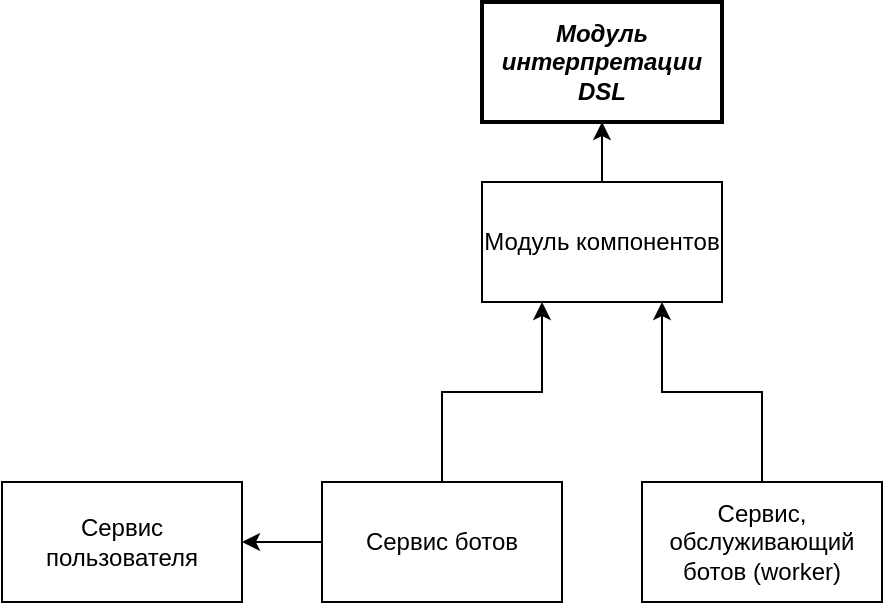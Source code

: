 <mxfile version="24.5.2" type="device" pages="3">
  <diagram name="модульная структура серверной части" id="wd3JTw_-iUPhZEDqdR7K">
    <mxGraphModel dx="1434" dy="791" grid="1" gridSize="10" guides="1" tooltips="1" connect="1" arrows="1" fold="1" page="1" pageScale="1" pageWidth="827" pageHeight="1169" math="0" shadow="0">
      <root>
        <mxCell id="0" />
        <mxCell id="1" parent="0" />
        <mxCell id="bEOkkp5AiUIgxh25hnBp-1" value="Сервис пользователя" style="rounded=0;whiteSpace=wrap;html=1;" parent="1" vertex="1">
          <mxGeometry x="160" y="270" width="120" height="60" as="geometry" />
        </mxCell>
        <mxCell id="bEOkkp5AiUIgxh25hnBp-3" style="edgeStyle=orthogonalEdgeStyle;rounded=0;orthogonalLoop=1;jettySize=auto;html=1;exitX=0;exitY=0.5;exitDx=0;exitDy=0;entryX=1;entryY=0.5;entryDx=0;entryDy=0;" parent="1" source="bEOkkp5AiUIgxh25hnBp-2" target="bEOkkp5AiUIgxh25hnBp-1" edge="1">
          <mxGeometry relative="1" as="geometry" />
        </mxCell>
        <mxCell id="bEOkkp5AiUIgxh25hnBp-7" style="edgeStyle=orthogonalEdgeStyle;rounded=0;orthogonalLoop=1;jettySize=auto;html=1;exitX=0.5;exitY=0;exitDx=0;exitDy=0;entryX=0.25;entryY=1;entryDx=0;entryDy=0;" parent="1" source="bEOkkp5AiUIgxh25hnBp-2" target="bEOkkp5AiUIgxh25hnBp-6" edge="1">
          <mxGeometry relative="1" as="geometry" />
        </mxCell>
        <mxCell id="bEOkkp5AiUIgxh25hnBp-2" value="Сервис ботов" style="rounded=0;whiteSpace=wrap;html=1;" parent="1" vertex="1">
          <mxGeometry x="320" y="270" width="120" height="60" as="geometry" />
        </mxCell>
        <mxCell id="bEOkkp5AiUIgxh25hnBp-8" style="edgeStyle=orthogonalEdgeStyle;rounded=0;orthogonalLoop=1;jettySize=auto;html=1;exitX=0.5;exitY=0;exitDx=0;exitDy=0;entryX=0.75;entryY=1;entryDx=0;entryDy=0;" parent="1" source="bEOkkp5AiUIgxh25hnBp-4" target="bEOkkp5AiUIgxh25hnBp-6" edge="1">
          <mxGeometry relative="1" as="geometry" />
        </mxCell>
        <mxCell id="bEOkkp5AiUIgxh25hnBp-4" value="Сервис, обслуживающий ботов (worker)" style="rounded=0;whiteSpace=wrap;html=1;" parent="1" vertex="1">
          <mxGeometry x="480" y="270" width="120" height="60" as="geometry" />
        </mxCell>
        <mxCell id="bEOkkp5AiUIgxh25hnBp-6" value="Модуль компонентов" style="rounded=0;whiteSpace=wrap;html=1;" parent="1" vertex="1">
          <mxGeometry x="400" y="120" width="120" height="60" as="geometry" />
        </mxCell>
        <mxCell id="bEOkkp5AiUIgxh25hnBp-11" style="edgeStyle=orthogonalEdgeStyle;rounded=0;orthogonalLoop=1;jettySize=auto;html=1;exitX=0.5;exitY=1;exitDx=0;exitDy=0;entryX=0.5;entryY=0;entryDx=0;entryDy=0;startArrow=classic;startFill=1;endArrow=none;endFill=0;" parent="1" source="bEOkkp5AiUIgxh25hnBp-9" target="bEOkkp5AiUIgxh25hnBp-6" edge="1">
          <mxGeometry relative="1" as="geometry" />
        </mxCell>
        <mxCell id="bEOkkp5AiUIgxh25hnBp-9" value="&lt;b&gt;&lt;i&gt;Модуль интерпретации DSL&lt;/i&gt;&lt;/b&gt;" style="rounded=0;whiteSpace=wrap;html=1;strokeWidth=2;shadow=0;shadowBlur=5;" parent="1" vertex="1">
          <mxGeometry x="400" y="30" width="120" height="60" as="geometry" />
        </mxCell>
      </root>
    </mxGraphModel>
  </diagram>
  <diagram id="EWUNhMLrToI4P4ATNzyr" name="интерпретатор">
    <mxGraphModel dx="1434" dy="791" grid="1" gridSize="10" guides="1" tooltips="1" connect="1" arrows="1" fold="1" page="1" pageScale="1" pageWidth="827" pageHeight="1169" math="0" shadow="0">
      <root>
        <mxCell id="0" />
        <mxCell id="1" parent="0" />
        <mxCell id="eo1MuuTuOxcsI09xDgh6-1" style="rounded=0;orthogonalLoop=1;jettySize=auto;html=1;exitX=0.5;exitY=1;exitDx=0;exitDy=0;entryX=0.045;entryY=0.009;entryDx=0;entryDy=0;startArrow=classic;startFill=1;entryPerimeter=0;" edge="1" parent="1" source="eo1MuuTuOxcsI09xDgh6-2" target="eo1MuuTuOxcsI09xDgh6-11">
          <mxGeometry relative="1" as="geometry" />
        </mxCell>
        <mxCell id="eo1MuuTuOxcsI09xDgh6-2" value="Лексический анализатор" style="rounded=0;whiteSpace=wrap;html=1;" vertex="1" parent="1">
          <mxGeometry x="128" y="190" width="120" height="60" as="geometry" />
        </mxCell>
        <mxCell id="eo1MuuTuOxcsI09xDgh6-3" value="" style="endArrow=classic;html=1;rounded=0;entryX=0;entryY=0.5;entryDx=0;entryDy=0;" edge="1" parent="1" target="eo1MuuTuOxcsI09xDgh6-2">
          <mxGeometry width="50" height="50" relative="1" as="geometry">
            <mxPoint x="28" y="220" as="sourcePoint" />
            <mxPoint x="78" y="190" as="targetPoint" />
          </mxGeometry>
        </mxCell>
        <mxCell id="eo1MuuTuOxcsI09xDgh6-4" value="Исходный код" style="text;html=1;align=center;verticalAlign=middle;resizable=0;points=[];autosize=1;strokeColor=none;fillColor=none;" vertex="1" parent="1">
          <mxGeometry x="18" y="190" width="100" height="30" as="geometry" />
        </mxCell>
        <mxCell id="eo1MuuTuOxcsI09xDgh6-5" value="" style="edgeStyle=orthogonalEdgeStyle;rounded=0;orthogonalLoop=1;jettySize=auto;html=1;exitX=1;exitY=0.5;exitDx=0;exitDy=0;" edge="1" parent="1" source="eo1MuuTuOxcsI09xDgh6-6" target="eo1MuuTuOxcsI09xDgh6-13">
          <mxGeometry relative="1" as="geometry">
            <mxPoint x="530" y="220" as="sourcePoint" />
          </mxGeometry>
        </mxCell>
        <mxCell id="eo1MuuTuOxcsI09xDgh6-6" value="Синтаксический анализатор" style="rounded=0;whiteSpace=wrap;html=1;" vertex="1" parent="1">
          <mxGeometry x="348" y="190" width="120" height="60" as="geometry" />
        </mxCell>
        <mxCell id="eo1MuuTuOxcsI09xDgh6-7" value="" style="endArrow=classic;html=1;rounded=0;exitX=1;exitY=0.25;exitDx=0;exitDy=0;entryX=0;entryY=0.25;entryDx=0;entryDy=0;" edge="1" parent="1" source="eo1MuuTuOxcsI09xDgh6-2" target="eo1MuuTuOxcsI09xDgh6-6">
          <mxGeometry width="50" height="50" relative="1" as="geometry">
            <mxPoint x="318" y="280" as="sourcePoint" />
            <mxPoint x="368" y="230" as="targetPoint" />
          </mxGeometry>
        </mxCell>
        <mxCell id="eo1MuuTuOxcsI09xDgh6-8" value="Токен" style="text;html=1;align=center;verticalAlign=middle;resizable=0;points=[];autosize=1;strokeColor=none;fillColor=none;" vertex="1" parent="1">
          <mxGeometry x="268" y="176" width="60" height="30" as="geometry" />
        </mxCell>
        <mxCell id="eo1MuuTuOxcsI09xDgh6-9" value="" style="endArrow=classic;html=1;rounded=0;exitX=0;exitY=0.75;exitDx=0;exitDy=0;entryX=1;entryY=0.75;entryDx=0;entryDy=0;" edge="1" parent="1" source="eo1MuuTuOxcsI09xDgh6-6" target="eo1MuuTuOxcsI09xDgh6-2">
          <mxGeometry width="50" height="50" relative="1" as="geometry">
            <mxPoint x="378" y="310" as="sourcePoint" />
            <mxPoint x="428" y="260" as="targetPoint" />
          </mxGeometry>
        </mxCell>
        <mxCell id="eo1MuuTuOxcsI09xDgh6-10" value="Запрос токена" style="text;html=1;align=center;verticalAlign=middle;resizable=0;points=[];autosize=1;strokeColor=none;fillColor=none;" vertex="1" parent="1">
          <mxGeometry x="248" y="238" width="100" height="30" as="geometry" />
        </mxCell>
        <mxCell id="eo1MuuTuOxcsI09xDgh6-11" value="Таблица символов" style="rounded=0;whiteSpace=wrap;html=1;" vertex="1" parent="1">
          <mxGeometry x="160" y="340" width="640" height="60" as="geometry" />
        </mxCell>
        <mxCell id="eo1MuuTuOxcsI09xDgh6-12" style="edgeStyle=orthogonalEdgeStyle;rounded=0;orthogonalLoop=1;jettySize=auto;html=1;exitX=1;exitY=0.5;exitDx=0;exitDy=0;" edge="1" parent="1" source="eo1MuuTuOxcsI09xDgh6-13" target="eo1MuuTuOxcsI09xDgh6-15">
          <mxGeometry relative="1" as="geometry" />
        </mxCell>
        <mxCell id="eo1MuuTuOxcsI09xDgh6-13" value="Семантический анализатор" style="rounded=0;whiteSpace=wrap;html=1;" vertex="1" parent="1">
          <mxGeometry x="560" y="190" width="120" height="60" as="geometry" />
        </mxCell>
        <mxCell id="eo1MuuTuOxcsI09xDgh6-14" style="rounded=0;orthogonalLoop=1;jettySize=auto;html=1;exitX=0.719;exitY=-0.011;exitDx=0;exitDy=0;entryX=0.5;entryY=1;entryDx=0;entryDy=0;startArrow=classic;startFill=1;exitPerimeter=0;" edge="1" parent="1" source="eo1MuuTuOxcsI09xDgh6-11" target="eo1MuuTuOxcsI09xDgh6-13">
          <mxGeometry relative="1" as="geometry">
            <mxPoint x="418" y="350" as="sourcePoint" />
            <mxPoint x="418" y="260" as="targetPoint" />
          </mxGeometry>
        </mxCell>
        <mxCell id="eo1MuuTuOxcsI09xDgh6-20" style="edgeStyle=orthogonalEdgeStyle;rounded=0;orthogonalLoop=1;jettySize=auto;html=1;exitX=1;exitY=0.5;exitDx=0;exitDy=0;" edge="1" parent="1" source="eo1MuuTuOxcsI09xDgh6-15">
          <mxGeometry relative="1" as="geometry">
            <mxPoint x="920" y="220" as="targetPoint" />
          </mxGeometry>
        </mxCell>
        <mxCell id="eo1MuuTuOxcsI09xDgh6-15" value="Исполнитель&lt;div&gt;(evaluator)&lt;/div&gt;" style="rounded=0;whiteSpace=wrap;html=1;" vertex="1" parent="1">
          <mxGeometry x="720" y="190" width="120" height="60" as="geometry" />
        </mxCell>
        <mxCell id="eo1MuuTuOxcsI09xDgh6-16" value="AST" style="text;html=1;align=center;verticalAlign=middle;resizable=0;points=[];autosize=1;strokeColor=none;fillColor=none;" vertex="1" parent="1">
          <mxGeometry x="490" y="190" width="50" height="30" as="geometry" />
        </mxCell>
        <mxCell id="eo1MuuTuOxcsI09xDgh6-17" style="edgeStyle=orthogonalEdgeStyle;rounded=0;orthogonalLoop=1;jettySize=auto;html=1;exitX=0.5;exitY=1;exitDx=0;exitDy=0;entryX=0.388;entryY=0.009;entryDx=0;entryDy=0;entryPerimeter=0;" edge="1" parent="1" source="eo1MuuTuOxcsI09xDgh6-6" target="eo1MuuTuOxcsI09xDgh6-11">
          <mxGeometry relative="1" as="geometry" />
        </mxCell>
        <mxCell id="eo1MuuTuOxcsI09xDgh6-18" style="edgeStyle=orthogonalEdgeStyle;rounded=0;orthogonalLoop=1;jettySize=auto;html=1;exitX=0.5;exitY=1;exitDx=0;exitDy=0;entryX=0.969;entryY=0.002;entryDx=0;entryDy=0;entryPerimeter=0;startArrow=classic;startFill=1;" edge="1" parent="1" source="eo1MuuTuOxcsI09xDgh6-15" target="eo1MuuTuOxcsI09xDgh6-11">
          <mxGeometry relative="1" as="geometry" />
        </mxCell>
        <mxCell id="eo1MuuTuOxcsI09xDgh6-21" value="Выходные данные" style="text;html=1;align=center;verticalAlign=middle;resizable=0;points=[];autosize=1;strokeColor=none;fillColor=none;" vertex="1" parent="1">
          <mxGeometry x="850" y="190" width="130" height="30" as="geometry" />
        </mxCell>
      </root>
    </mxGraphModel>
  </diagram>
  <diagram id="kZnJk4m3QoYkNaVNsMDc" name="astRawCmd">
    <mxGraphModel dx="2390" dy="2487" grid="1" gridSize="10" guides="1" tooltips="1" connect="1" arrows="1" fold="1" page="1" pageScale="1" pageWidth="827" pageHeight="1169" math="0" shadow="0">
      <root>
        <mxCell id="0" />
        <mxCell id="1" parent="0" />
        <mxCell id="tS0JBlR8roaUAl35VZ3l-1" value="&lt;p class=&quot;Code&quot;&gt;&lt;br&gt;&lt;/p&gt;" style="text;html=1;align=left;verticalAlign=middle;resizable=0;points=[];autosize=1;strokeColor=none;fillColor=none;" vertex="1" parent="1">
          <mxGeometry x="70" y="-485" width="20" height="50" as="geometry" />
        </mxCell>
        <mxCell id="tS0JBlR8roaUAl35VZ3l-3" value="(*ast.ExpressionStatement)({&#xa;|       Token: (token.Token) {&#xa;|       |       Type: (string) (len=3) &quot;INT&quot;,&#xa;|       |       Literal: (string) (len=1) &quot;5&quot;&#xa;|       },&#xa;|       Expression: (*ast.InfixExpression)({&#xa;|       |       Token: (token.Token) {&#xa;|       |       |       Type: (string) (len=1) &quot;+&quot;,&#xa;|       |       |       Literal: (string) (len=1) &quot;+&quot;&#xa;|       |       },&#xa;|       |       Left: (*ast.IntegerLiteral)({&#xa;|       |       |       Token: (token.Token) {&#xa;|       |       |       |       Type: (string) (len=3) &quot;INT&quot;,&#xa;|       |       |       |       Literal: (string) (len=1) &quot;5&quot;&#xa;|       |       |       },&#xa;|       |       |       Value: (int64) 5&#xa;|       |       }),&#xa;|       |       Operator: (string) (len=1) &quot;+&quot;,&#xa;|       |       Right: (*ast.InfixExpression)({&#xa;|       |       |       Token: (token.Token) {&#xa;|       |       |       |       Type: (string) (len=1) &quot;/&quot;,&#xa;|       |       |       |       Literal: (string) (len=1) &quot;/&quot;&#xa;|       |       |       },&#xa;|       |       |       Left: (*ast.InfixExpression)({&#xa;|       |       |       |       Token: (token.Token) {&#xa;|       |       |       |       |       Type: (string) (len=1) &quot;*&quot;,&#xa;|       |       |       |       |       Literal: (string) (len=1) &quot;*&quot;        &#xa;|       |       |       |       },&#xa;|       |       |       |       Left: (*ast.IntegerLiteral)({&#xa;|       |       |       |       |       Token: (token.Token) {&#xa;|       |       |       |       |       |       Type: (string) (len=3) &quot;INT&quot;,&#xa;|       |       |       |       |       |       Literal: (string) (len=1) &quot;1&quot;&#xa;|       |       |       |       |       },&#xa;|       |       |       |       |       Value: (int64) 1&#xa;|       |       |       |       }),&#xa;|       |       |       |       Operator: (string) (len=1) &quot;*&quot;,&#xa;|       |       |       |       Right: (*ast.IntegerLiteral)({&#xa;|       |       |       |       |       Token: (token.Token) {&#xa;|       |       |       |       |       |       Type: (string) (len=3) &quot;INT&quot;,&#xa;|       |       |       |       |       |       Literal: (string) (len=1) &quot;2&quot;&#xa;|       |       |       |       |       },&#xa;|       |       |       |       |       Value: (int64) 2&#xa;|       |       |       |       })&#xa;|       |       |       }),&#xa;|       |       |       Operator: (string) (len=1) &quot;/&quot;,&#xa;|       |       |       Right: (*ast.InfixExpression)({&#xa;|       |       |       |       Token: (token.Token) {&#xa;|       |       |       |       |       Type: (string) (len=1) &quot;+&quot;,&#xa;|       |       |       |       |       Literal: (string) (len=1) &quot;+&quot;&#xa;|       |       |       |       },&#xa;|       |       |       |       Left: (*ast.IntegerLiteral)({&#xa;|       |       |       |       |       Token: (token.Token) {&#xa;|       |       |       |       |       |       Type: (string) (len=3) &quot;INT&quot;,&#xa;|       |       |       |       |       |       Literal: (string) (len=1) &quot;4&quot;&#xa;|       |       |       |       |       },&#xa;|       |       |       |       |       Value: (int64) 4&#xa;|       |       |       |       }),&#xa;|       |       |       |       Operator: (string) (len=1) &quot;+&quot;,&#xa;|       |       |       |       Right: (*ast.IntegerLiteral)({&#xa;|       |       |       |       |       Token: (token.Token) {&#xa;|       |       |       |       |       |       Type: (string) (len=3) &quot;INT&quot;,&#xa;|       |       |       |       |       |       Literal: (string) (len=1) &quot;9&quot;&#xa;|       |       |       |       |       },&#xa;|       |       |       |       |       Value: (int64) 9&#xa;|       |       |       |       })&#xa;|       |       |       })&#xa;|       |       })&#xa;|       })&#xa;})" style="text;whiteSpace=wrap;fontStyle=0;fontSize=14;" vertex="1" parent="1">
          <mxGeometry x="80" y="-1130" width="410" height="1170" as="geometry" />
        </mxCell>
      </root>
    </mxGraphModel>
  </diagram>
</mxfile>

